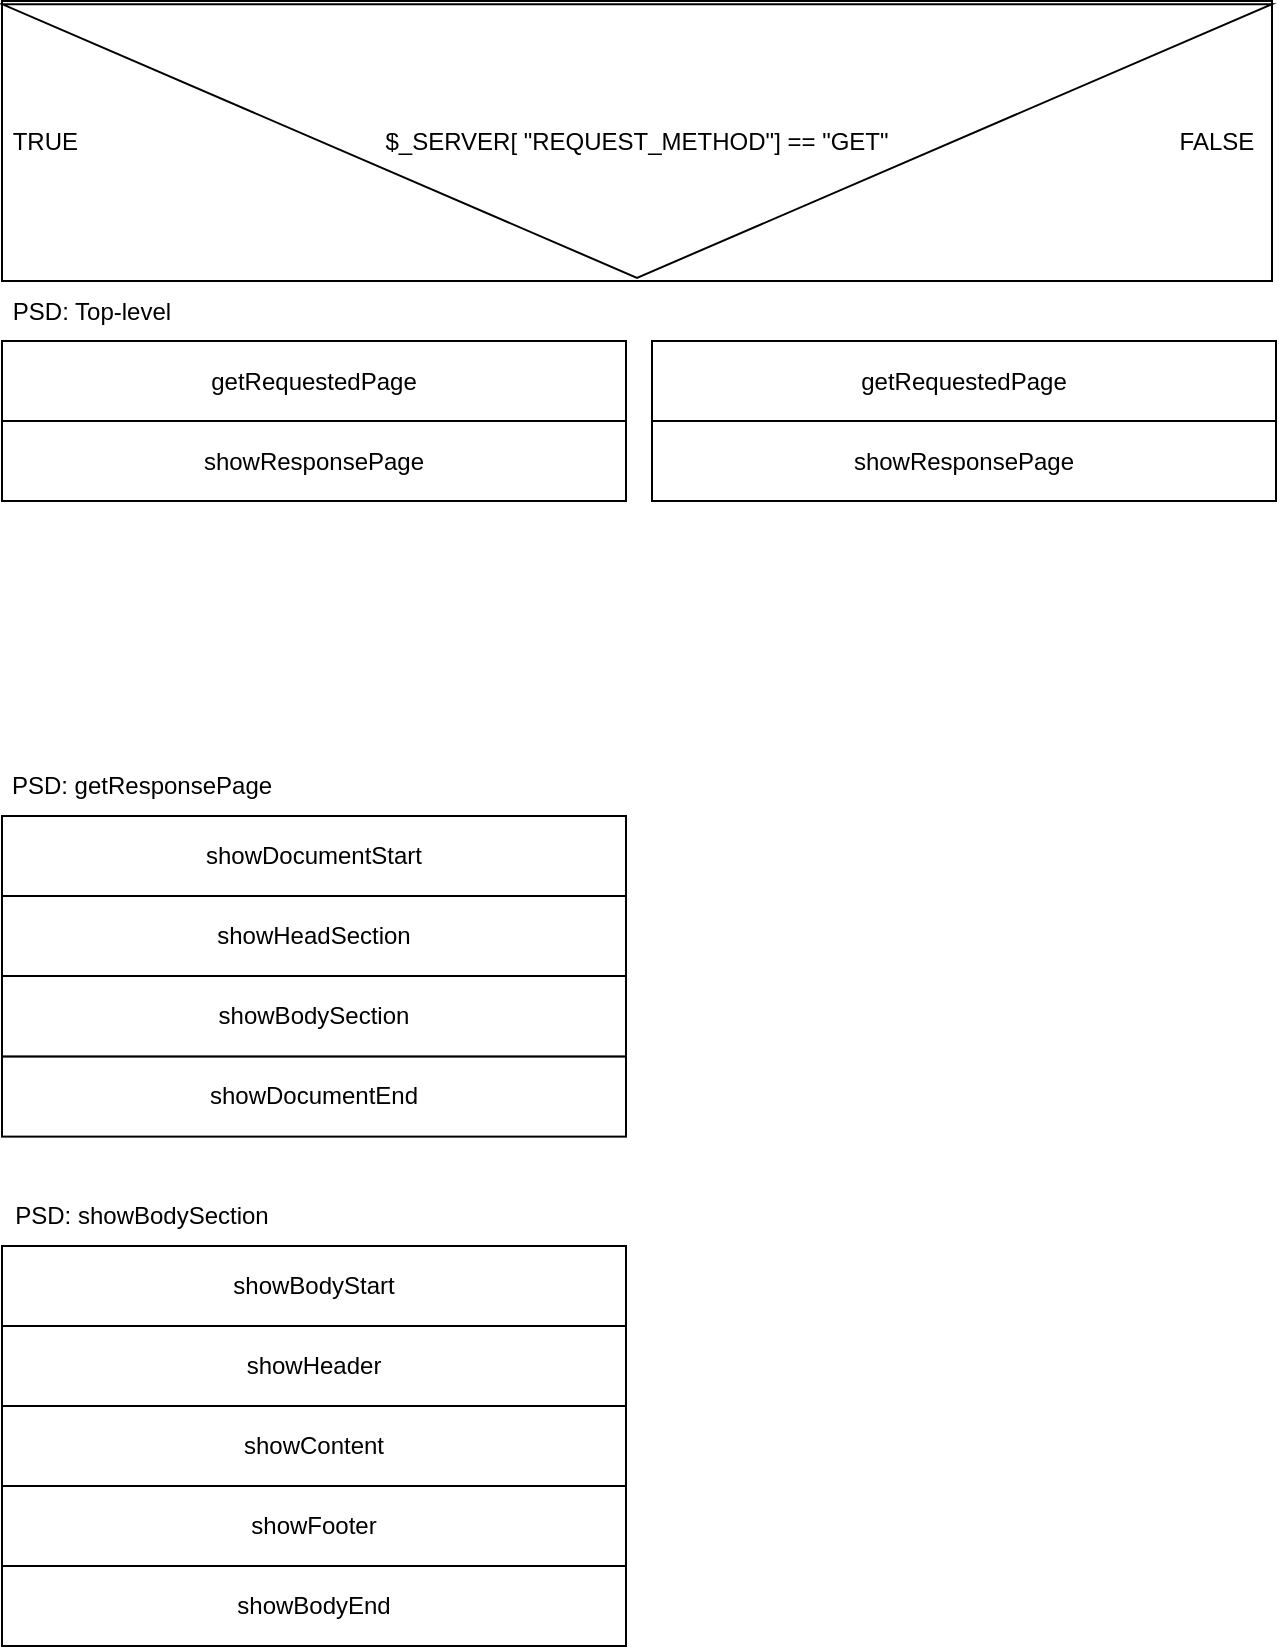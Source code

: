 <mxfile>
    <diagram id="D6tH83auqqzQFlk_k505" name="Page-1">
        <mxGraphModel dx="1130" dy="792" grid="1" gridSize="10" guides="1" tooltips="1" connect="1" arrows="1" fold="1" page="1" pageScale="1" pageWidth="850" pageHeight="1100" math="0" shadow="0">
            <root>
                <mxCell id="0"/>
                <mxCell id="1" parent="0"/>
                <mxCell id="2" value="getRequestedPage" style="rounded=0;whiteSpace=wrap;html=1;" vertex="1" parent="1">
                    <mxGeometry x="100" y="257.5" width="312" height="40" as="geometry"/>
                </mxCell>
                <mxCell id="3" value="showResponsePage" style="rounded=0;whiteSpace=wrap;html=1;" vertex="1" parent="1">
                    <mxGeometry x="100" y="297.5" width="312" height="40" as="geometry"/>
                </mxCell>
                <mxCell id="4" value="showDocumentStart" style="rounded=0;whiteSpace=wrap;html=1;" vertex="1" parent="1">
                    <mxGeometry x="100" y="495" width="312" height="40" as="geometry"/>
                </mxCell>
                <mxCell id="5" value="showHeadSection" style="rounded=0;whiteSpace=wrap;html=1;" vertex="1" parent="1">
                    <mxGeometry x="100" y="535" width="312" height="40" as="geometry"/>
                </mxCell>
                <mxCell id="6" value="showBodySection" style="rounded=0;whiteSpace=wrap;html=1;" vertex="1" parent="1">
                    <mxGeometry x="100" y="575" width="312" height="40.31" as="geometry"/>
                </mxCell>
                <mxCell id="7" value="showDocumentEnd" style="rounded=0;whiteSpace=wrap;html=1;" vertex="1" parent="1">
                    <mxGeometry x="100" y="615.31" width="312" height="40" as="geometry"/>
                </mxCell>
                <mxCell id="8" value="showBodyStart" style="rounded=0;whiteSpace=wrap;html=1;" vertex="1" parent="1">
                    <mxGeometry x="100" y="710" width="312" height="40" as="geometry"/>
                </mxCell>
                <mxCell id="9" value="showHeader" style="rounded=0;whiteSpace=wrap;html=1;" vertex="1" parent="1">
                    <mxGeometry x="100" y="750" width="312" height="40" as="geometry"/>
                </mxCell>
                <mxCell id="10" value="showContent" style="rounded=0;whiteSpace=wrap;html=1;" vertex="1" parent="1">
                    <mxGeometry x="100" y="790" width="312" height="40" as="geometry"/>
                </mxCell>
                <mxCell id="11" value="showFooter" style="rounded=0;whiteSpace=wrap;html=1;" vertex="1" parent="1">
                    <mxGeometry x="100" y="830" width="312" height="40" as="geometry"/>
                </mxCell>
                <mxCell id="16" value="PSD: getResponsePage" style="text;html=1;strokeColor=none;fillColor=none;align=center;verticalAlign=middle;whiteSpace=wrap;rounded=0;" vertex="1" parent="1">
                    <mxGeometry x="100" y="465" width="140" height="30" as="geometry"/>
                </mxCell>
                <mxCell id="17" value="PSD: showBodySection" style="text;html=1;strokeColor=none;fillColor=none;align=center;verticalAlign=middle;whiteSpace=wrap;rounded=0;" vertex="1" parent="1">
                    <mxGeometry x="100" y="680" width="140" height="30" as="geometry"/>
                </mxCell>
                <mxCell id="18" value="PSD: Top-level" style="text;html=1;strokeColor=none;fillColor=none;align=center;verticalAlign=middle;whiteSpace=wrap;rounded=0;" vertex="1" parent="1">
                    <mxGeometry x="100" y="227.5" width="90" height="30" as="geometry"/>
                </mxCell>
                <mxCell id="19" value="&amp;nbsp;TRUE&lt;span style=&quot;white-space: pre;&quot;&gt;&#9;&lt;/span&gt;&lt;span style=&quot;white-space: pre;&quot;&gt;&#9;&lt;/span&gt;&lt;span style=&quot;white-space: pre;&quot;&gt;&#9;&lt;/span&gt;&lt;span style=&quot;white-space: pre;&quot;&gt;&#9;&lt;/span&gt;&lt;span style=&quot;white-space: pre;&quot;&gt;&#9;&lt;/span&gt;&lt;span style=&quot;white-space: pre;&quot;&gt;&#9;&lt;/span&gt;&lt;span style=&quot;white-space: pre;&quot;&gt;&#9;&lt;/span&gt;&lt;span style=&quot;white-space: pre;&quot;&gt;&#9;&lt;/span&gt;&lt;span style=&quot;white-space: pre;&quot;&gt;&#9;&lt;/span&gt;&lt;span style=&quot;white-space: pre;&quot;&gt;&#9;&lt;/span&gt;&lt;span style=&quot;white-space: pre;&quot;&gt;&#9;&lt;/span&gt;&lt;span style=&quot;white-space: pre;&quot;&gt;&#9;&lt;/span&gt;&lt;span style=&quot;white-space: pre;&quot;&gt;&#9;&lt;/span&gt;&lt;span style=&quot;white-space: pre;&quot;&gt;&#9;&lt;/span&gt;&lt;span style=&quot;white-space: pre;&quot;&gt;&#9;&lt;/span&gt;&lt;span style=&quot;white-space: pre;&quot;&gt;&#9;&lt;/span&gt;&lt;span style=&quot;white-space: pre;&quot;&gt;&#9;&lt;/span&gt;&lt;span style=&quot;white-space: pre;&quot;&gt;&#9;&lt;/span&gt;&lt;span style=&quot;white-space: pre;&quot;&gt;&#9;&lt;/span&gt;&lt;span style=&quot;white-space: pre;&quot;&gt;&#9;&lt;/span&gt;&lt;span style=&quot;white-space: pre;&quot;&gt;&#9;&lt;/span&gt;FALSE" style="rounded=0;whiteSpace=wrap;html=1;align=left;" vertex="1" parent="1">
                    <mxGeometry x="100" y="87.5" width="635" height="140" as="geometry"/>
                </mxCell>
                <mxCell id="20" value="&lt;div style=&quot;&quot;&gt;$_SERVER[ &quot;REQUEST_METHOD&quot;] == &quot;GET&quot;&lt;/div&gt;" style="triangle;whiteSpace=wrap;html=1;rotation=90;align=center;verticalAlign=middle;horizontal=0;" vertex="1" parent="1">
                    <mxGeometry x="349.07" y="-160" width="136.87" height="635" as="geometry"/>
                </mxCell>
                <mxCell id="23" value="getRequestedPage" style="rounded=0;whiteSpace=wrap;html=1;" vertex="1" parent="1">
                    <mxGeometry x="425" y="257.5" width="312" height="40" as="geometry"/>
                </mxCell>
                <mxCell id="24" value="showResponsePage" style="rounded=0;whiteSpace=wrap;html=1;" vertex="1" parent="1">
                    <mxGeometry x="425" y="297.5" width="312" height="40" as="geometry"/>
                </mxCell>
                <mxCell id="25" value="showBodyEnd" style="rounded=0;whiteSpace=wrap;html=1;" vertex="1" parent="1">
                    <mxGeometry x="100" y="870" width="312" height="40" as="geometry"/>
                </mxCell>
            </root>
        </mxGraphModel>
    </diagram>
</mxfile>